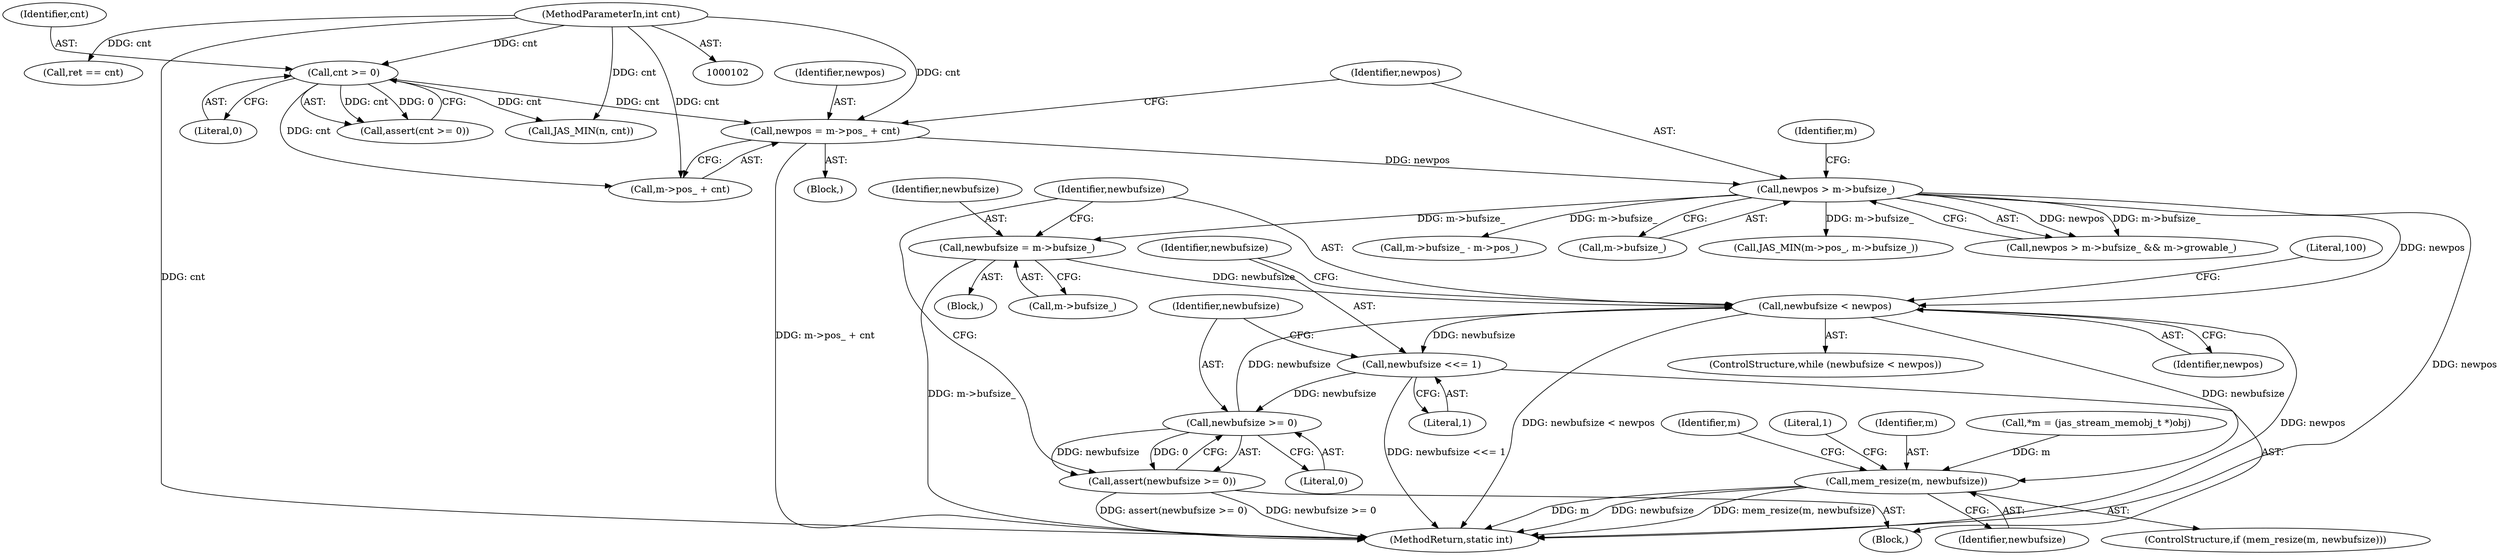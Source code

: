 digraph "0_jasper_634ce8e8a5accc0fa05dd2c20d42b4749d4b2735_7@pointer" {
"1000150" [label="(Call,newbufsize = m->bufsize_)"];
"1000141" [label="(Call,newpos > m->bufsize_)"];
"1000132" [label="(Call,newpos = m->pos_ + cnt)"];
"1000120" [label="(Call,cnt >= 0)"];
"1000105" [label="(MethodParameterIn,int cnt)"];
"1000156" [label="(Call,newbufsize < newpos)"];
"1000160" [label="(Call,newbufsize <<= 1)"];
"1000164" [label="(Call,newbufsize >= 0)"];
"1000163" [label="(Call,assert(newbufsize >= 0))"];
"1000177" [label="(Call,mem_resize(m, newbufsize))"];
"1000290" [label="(Call,ret == cnt)"];
"1000187" [label="(Identifier,m)"];
"1000105" [label="(MethodParameterIn,int cnt)"];
"1000249" [label="(Call,JAS_MIN(n, cnt))"];
"1000140" [label="(Call,newpos > m->bufsize_ && m->growable_)"];
"1000142" [label="(Identifier,newpos)"];
"1000165" [label="(Identifier,newbufsize)"];
"1000240" [label="(Call,m->bufsize_ - m->pos_)"];
"1000119" [label="(Call,assert(cnt >= 0))"];
"1000183" [label="(Literal,1)"];
"1000161" [label="(Identifier,newbufsize)"];
"1000150" [label="(Call,newbufsize = m->bufsize_)"];
"1000122" [label="(Literal,0)"];
"1000155" [label="(ControlStructure,while (newbufsize < newpos))"];
"1000164" [label="(Call,newbufsize >= 0)"];
"1000295" [label="(MethodReturn,static int)"];
"1000168" [label="(Literal,100)"];
"1000163" [label="(Call,assert(newbufsize >= 0))"];
"1000176" [label="(ControlStructure,if (mem_resize(m, newbufsize)))"];
"1000162" [label="(Literal,1)"];
"1000143" [label="(Call,m->bufsize_)"];
"1000147" [label="(Identifier,m)"];
"1000152" [label="(Call,m->bufsize_)"];
"1000177" [label="(Call,mem_resize(m, newbufsize))"];
"1000166" [label="(Literal,0)"];
"1000134" [label="(Call,m->pos_ + cnt)"];
"1000159" [label="(Block,)"];
"1000132" [label="(Call,newpos = m->pos_ + cnt)"];
"1000196" [label="(Call,JAS_MIN(m->pos_, m->bufsize_))"];
"1000178" [label="(Identifier,m)"];
"1000157" [label="(Identifier,newbufsize)"];
"1000158" [label="(Identifier,newpos)"];
"1000106" [label="(Block,)"];
"1000120" [label="(Call,cnt >= 0)"];
"1000156" [label="(Call,newbufsize < newpos)"];
"1000149" [label="(Block,)"];
"1000151" [label="(Identifier,newbufsize)"];
"1000179" [label="(Identifier,newbufsize)"];
"1000110" [label="(Call,*m = (jas_stream_memobj_t *)obj)"];
"1000141" [label="(Call,newpos > m->bufsize_)"];
"1000133" [label="(Identifier,newpos)"];
"1000160" [label="(Call,newbufsize <<= 1)"];
"1000121" [label="(Identifier,cnt)"];
"1000150" -> "1000149"  [label="AST: "];
"1000150" -> "1000152"  [label="CFG: "];
"1000151" -> "1000150"  [label="AST: "];
"1000152" -> "1000150"  [label="AST: "];
"1000157" -> "1000150"  [label="CFG: "];
"1000150" -> "1000295"  [label="DDG: m->bufsize_"];
"1000141" -> "1000150"  [label="DDG: m->bufsize_"];
"1000150" -> "1000156"  [label="DDG: newbufsize"];
"1000141" -> "1000140"  [label="AST: "];
"1000141" -> "1000143"  [label="CFG: "];
"1000142" -> "1000141"  [label="AST: "];
"1000143" -> "1000141"  [label="AST: "];
"1000147" -> "1000141"  [label="CFG: "];
"1000140" -> "1000141"  [label="CFG: "];
"1000141" -> "1000295"  [label="DDG: newpos"];
"1000141" -> "1000140"  [label="DDG: newpos"];
"1000141" -> "1000140"  [label="DDG: m->bufsize_"];
"1000132" -> "1000141"  [label="DDG: newpos"];
"1000141" -> "1000156"  [label="DDG: newpos"];
"1000141" -> "1000196"  [label="DDG: m->bufsize_"];
"1000141" -> "1000240"  [label="DDG: m->bufsize_"];
"1000132" -> "1000106"  [label="AST: "];
"1000132" -> "1000134"  [label="CFG: "];
"1000133" -> "1000132"  [label="AST: "];
"1000134" -> "1000132"  [label="AST: "];
"1000142" -> "1000132"  [label="CFG: "];
"1000132" -> "1000295"  [label="DDG: m->pos_ + cnt"];
"1000120" -> "1000132"  [label="DDG: cnt"];
"1000105" -> "1000132"  [label="DDG: cnt"];
"1000120" -> "1000119"  [label="AST: "];
"1000120" -> "1000122"  [label="CFG: "];
"1000121" -> "1000120"  [label="AST: "];
"1000122" -> "1000120"  [label="AST: "];
"1000119" -> "1000120"  [label="CFG: "];
"1000120" -> "1000119"  [label="DDG: cnt"];
"1000120" -> "1000119"  [label="DDG: 0"];
"1000105" -> "1000120"  [label="DDG: cnt"];
"1000120" -> "1000134"  [label="DDG: cnt"];
"1000120" -> "1000249"  [label="DDG: cnt"];
"1000105" -> "1000102"  [label="AST: "];
"1000105" -> "1000295"  [label="DDG: cnt"];
"1000105" -> "1000134"  [label="DDG: cnt"];
"1000105" -> "1000249"  [label="DDG: cnt"];
"1000105" -> "1000290"  [label="DDG: cnt"];
"1000156" -> "1000155"  [label="AST: "];
"1000156" -> "1000158"  [label="CFG: "];
"1000157" -> "1000156"  [label="AST: "];
"1000158" -> "1000156"  [label="AST: "];
"1000161" -> "1000156"  [label="CFG: "];
"1000168" -> "1000156"  [label="CFG: "];
"1000156" -> "1000295"  [label="DDG: newpos"];
"1000156" -> "1000295"  [label="DDG: newbufsize < newpos"];
"1000164" -> "1000156"  [label="DDG: newbufsize"];
"1000156" -> "1000160"  [label="DDG: newbufsize"];
"1000156" -> "1000177"  [label="DDG: newbufsize"];
"1000160" -> "1000159"  [label="AST: "];
"1000160" -> "1000162"  [label="CFG: "];
"1000161" -> "1000160"  [label="AST: "];
"1000162" -> "1000160"  [label="AST: "];
"1000165" -> "1000160"  [label="CFG: "];
"1000160" -> "1000295"  [label="DDG: newbufsize <<= 1"];
"1000160" -> "1000164"  [label="DDG: newbufsize"];
"1000164" -> "1000163"  [label="AST: "];
"1000164" -> "1000166"  [label="CFG: "];
"1000165" -> "1000164"  [label="AST: "];
"1000166" -> "1000164"  [label="AST: "];
"1000163" -> "1000164"  [label="CFG: "];
"1000164" -> "1000163"  [label="DDG: newbufsize"];
"1000164" -> "1000163"  [label="DDG: 0"];
"1000163" -> "1000159"  [label="AST: "];
"1000157" -> "1000163"  [label="CFG: "];
"1000163" -> "1000295"  [label="DDG: newbufsize >= 0"];
"1000163" -> "1000295"  [label="DDG: assert(newbufsize >= 0)"];
"1000177" -> "1000176"  [label="AST: "];
"1000177" -> "1000179"  [label="CFG: "];
"1000178" -> "1000177"  [label="AST: "];
"1000179" -> "1000177"  [label="AST: "];
"1000183" -> "1000177"  [label="CFG: "];
"1000187" -> "1000177"  [label="CFG: "];
"1000177" -> "1000295"  [label="DDG: m"];
"1000177" -> "1000295"  [label="DDG: newbufsize"];
"1000177" -> "1000295"  [label="DDG: mem_resize(m, newbufsize)"];
"1000110" -> "1000177"  [label="DDG: m"];
}
